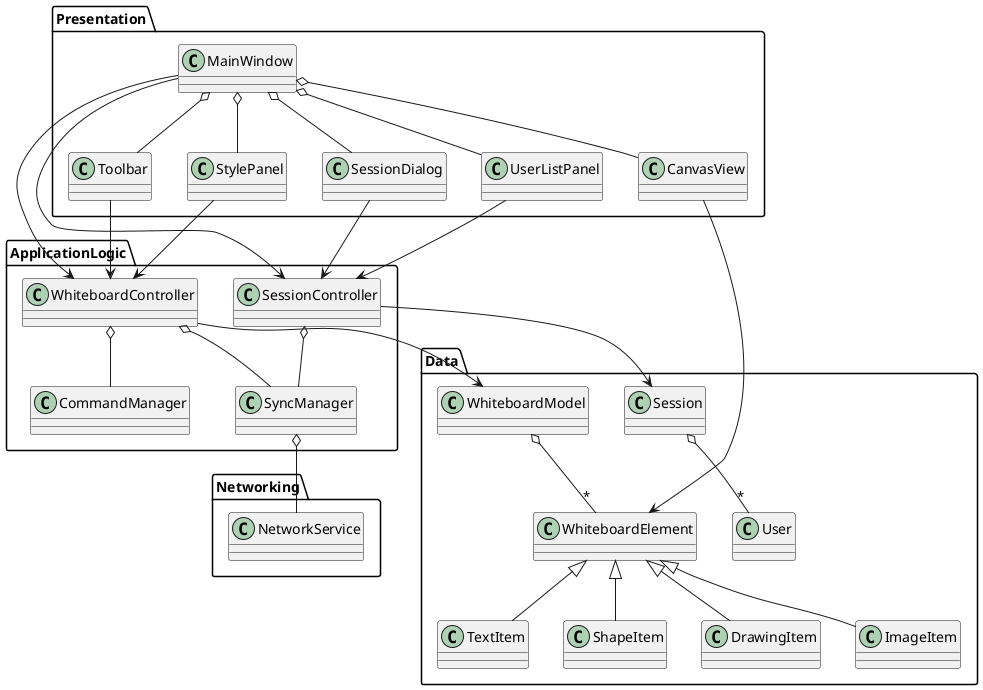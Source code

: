 @startuml
package Presentation {
    class MainWindow
    class CanvasView
    class Toolbar
    class StylePanel
    class SessionDialog
    class UserListPanel

    MainWindow o-- CanvasView
    MainWindow o-- Toolbar
    MainWindow o-- StylePanel
    MainWindow o-- SessionDialog
    MainWindow o-- UserListPanel
}

package ApplicationLogic {
    class WhiteboardController
    class SessionController
    class CommandManager
    class SyncManager

    WhiteboardController o-- CommandManager
    WhiteboardController o-- SyncManager
    SessionController o-- SyncManager
}

package Networking {
    class NetworkService
    SyncManager o-- NetworkService
}

package Data {
    class WhiteboardModel
    class WhiteboardElement
    class TextItem
    class ShapeItem
    class DrawingItem
    class ImageItem
    class User
    class Session

    WhiteboardModel o-- "*" WhiteboardElement
    WhiteboardElement <|-- TextItem
    WhiteboardElement <|-- ShapeItem
    WhiteboardElement <|-- DrawingItem
    WhiteboardElement <|-- ImageItem

    Session o-- "*" User
}

' Inter-package connections
MainWindow --> WhiteboardController
MainWindow --> SessionController

CanvasView --> WhiteboardElement
StylePanel --> WhiteboardController
Toolbar --> WhiteboardController
UserListPanel --> SessionController
SessionDialog --> SessionController

WhiteboardController --> WhiteboardModel
SessionController --> Session
@enduml